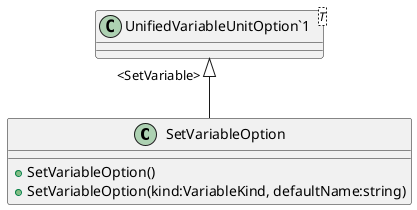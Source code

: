 @startuml
class SetVariableOption {
    + SetVariableOption()
    + SetVariableOption(kind:VariableKind, defaultName:string)
}
class "UnifiedVariableUnitOption`1"<T> {
}
"UnifiedVariableUnitOption`1" "<SetVariable>" <|-- SetVariableOption
@enduml
